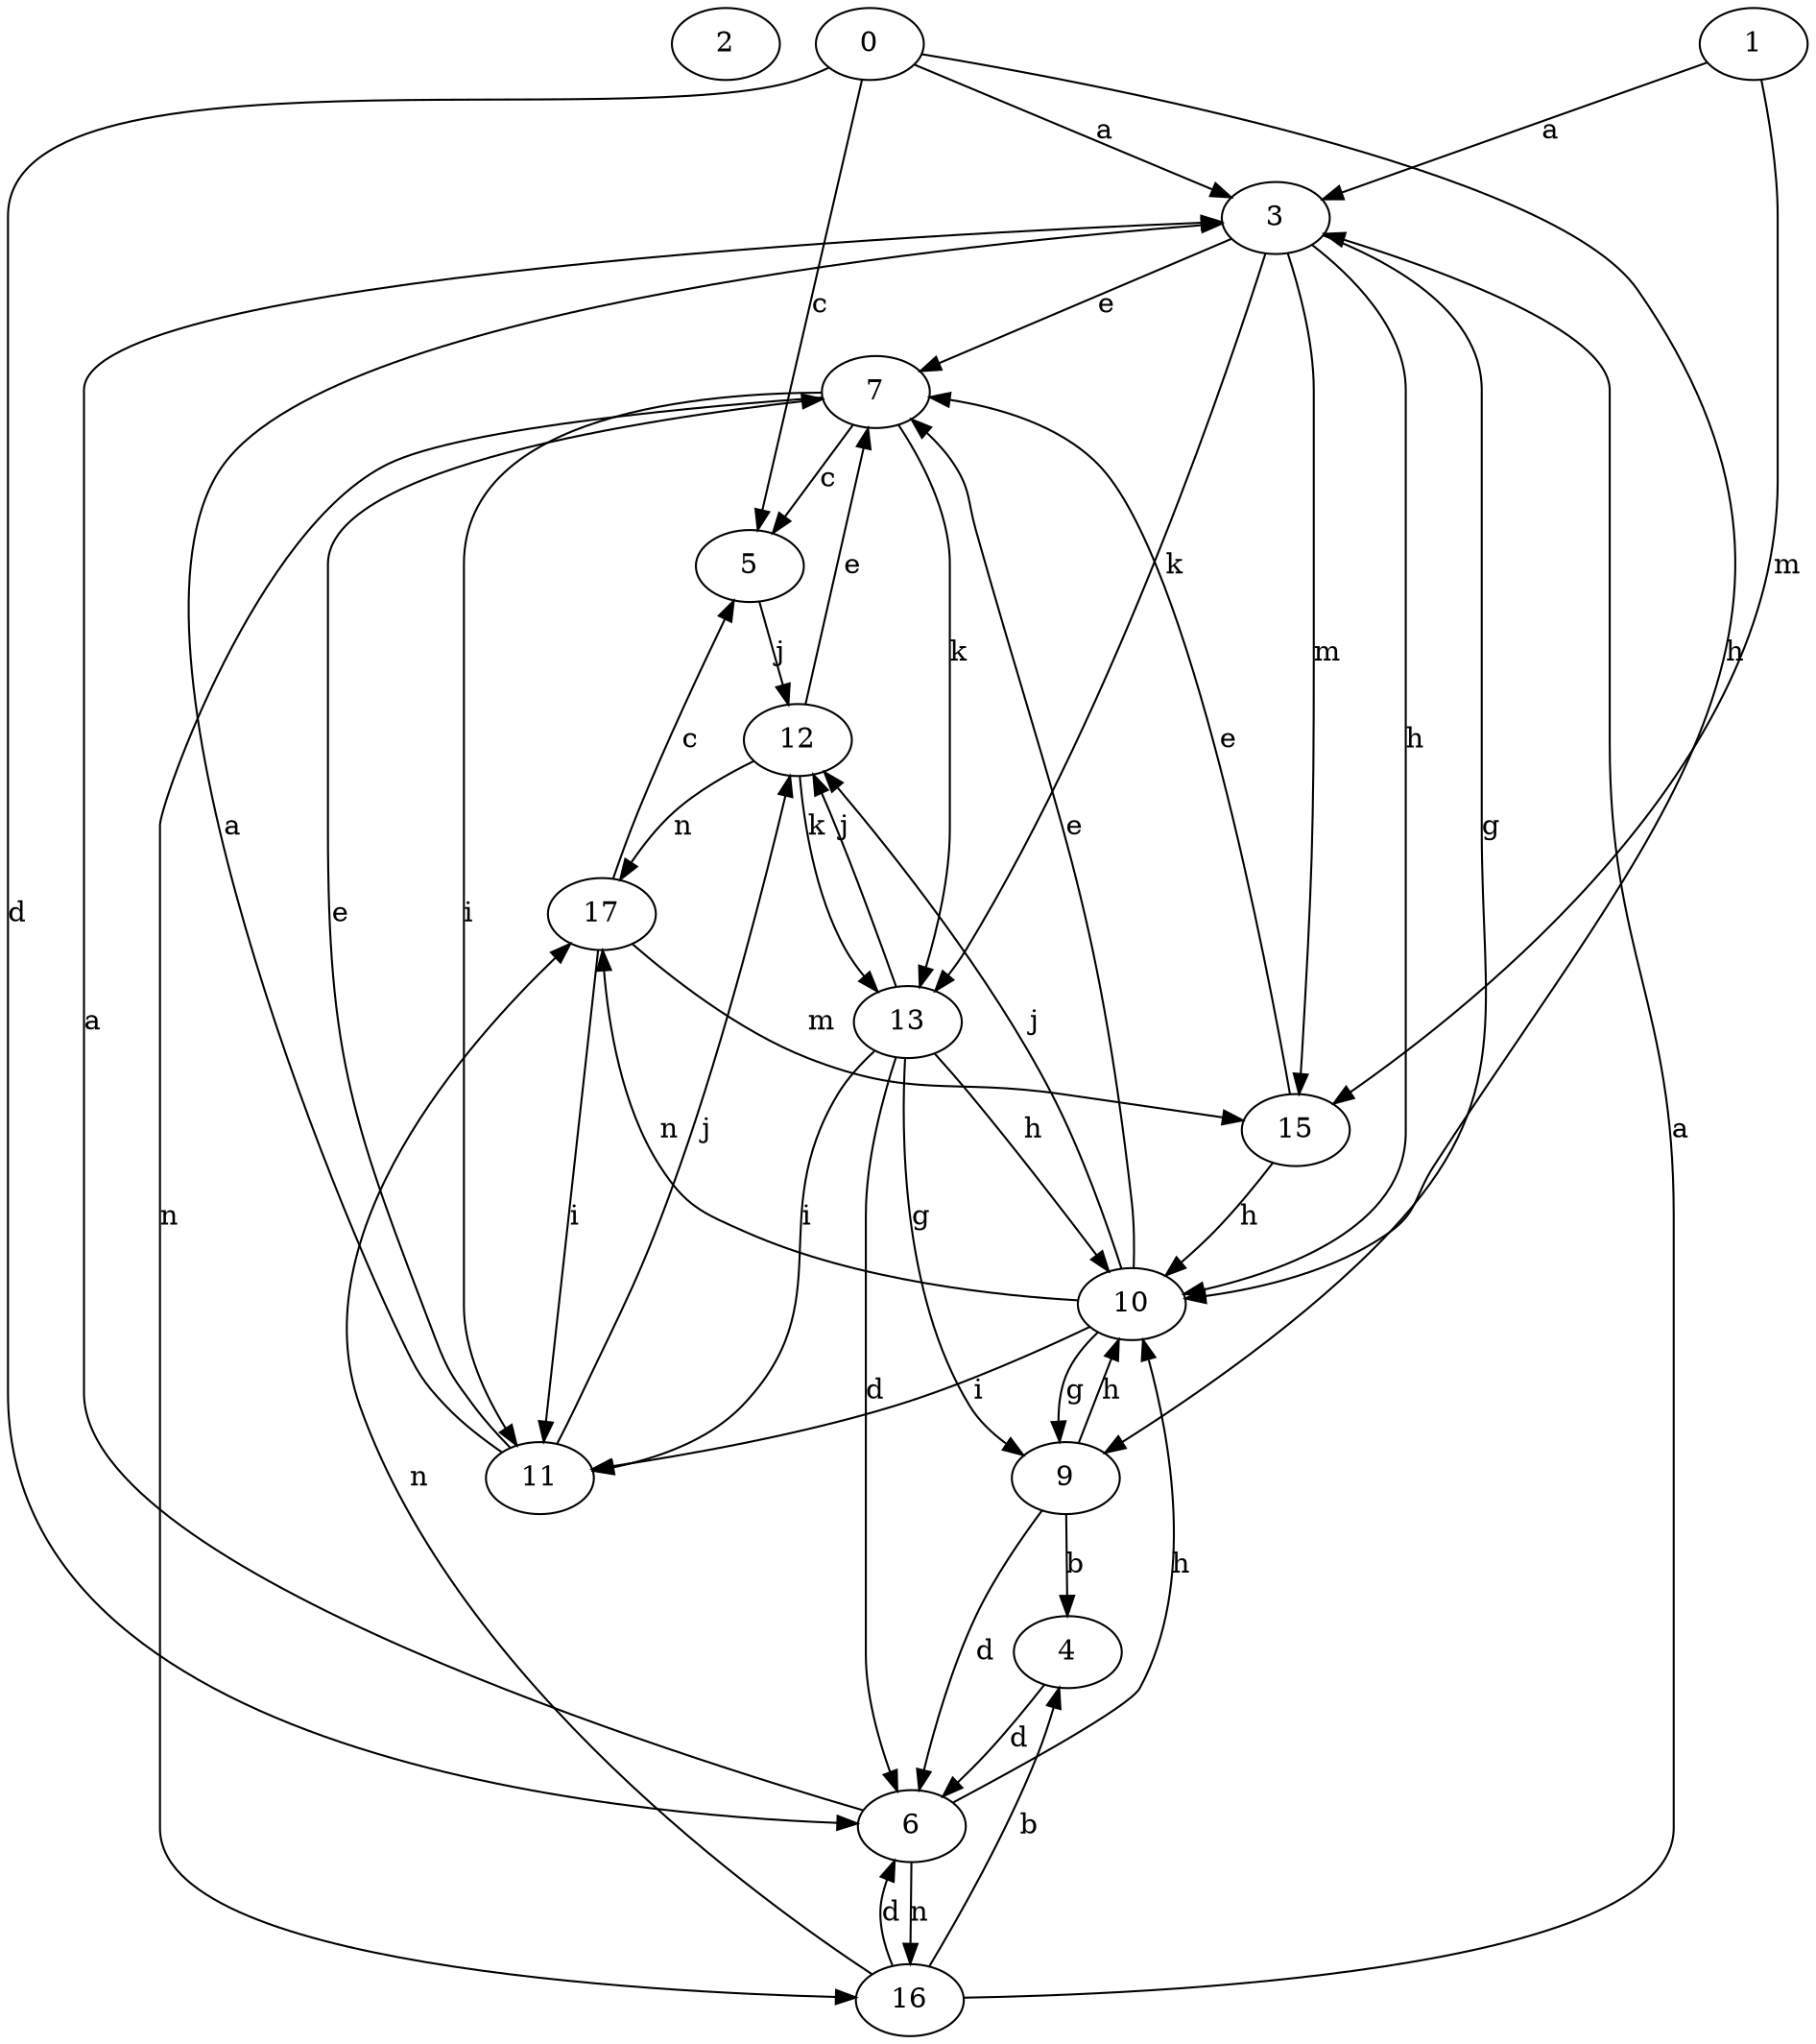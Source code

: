 strict digraph  {
2;
3;
4;
5;
0;
6;
7;
9;
10;
11;
12;
13;
15;
1;
16;
17;
3 -> 7  [label=e];
3 -> 9  [label=g];
3 -> 10  [label=h];
3 -> 13  [label=k];
3 -> 15  [label=m];
4 -> 6  [label=d];
5 -> 12  [label=j];
0 -> 3  [label=a];
0 -> 5  [label=c];
0 -> 6  [label=d];
0 -> 10  [label=h];
6 -> 3  [label=a];
6 -> 10  [label=h];
6 -> 16  [label=n];
7 -> 5  [label=c];
7 -> 11  [label=i];
7 -> 13  [label=k];
7 -> 16  [label=n];
9 -> 4  [label=b];
9 -> 6  [label=d];
9 -> 10  [label=h];
10 -> 7  [label=e];
10 -> 9  [label=g];
10 -> 11  [label=i];
10 -> 12  [label=j];
10 -> 17  [label=n];
11 -> 3  [label=a];
11 -> 7  [label=e];
11 -> 12  [label=j];
12 -> 7  [label=e];
12 -> 13  [label=k];
12 -> 17  [label=n];
13 -> 6  [label=d];
13 -> 9  [label=g];
13 -> 10  [label=h];
13 -> 11  [label=i];
13 -> 12  [label=j];
15 -> 7  [label=e];
15 -> 10  [label=h];
1 -> 3  [label=a];
1 -> 15  [label=m];
16 -> 3  [label=a];
16 -> 4  [label=b];
16 -> 6  [label=d];
16 -> 17  [label=n];
17 -> 5  [label=c];
17 -> 11  [label=i];
17 -> 15  [label=m];
}
